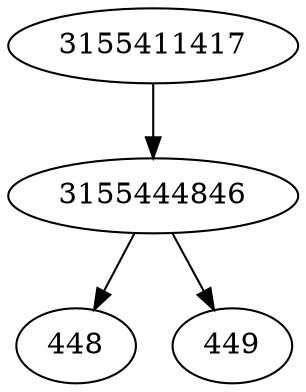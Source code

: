 strict digraph  {
448;
3155411417;
449;
3155444846;
3155411417 -> 3155444846;
3155444846 -> 448;
3155444846 -> 449;
}
